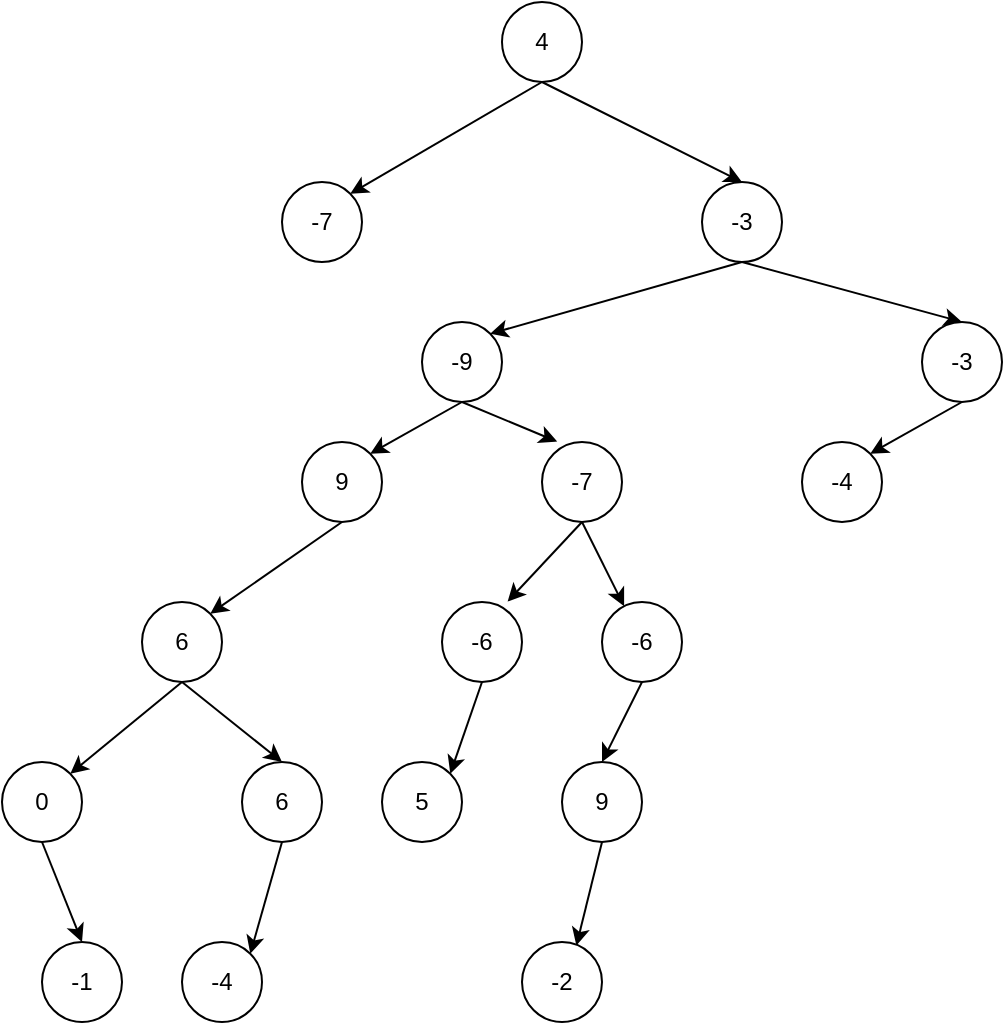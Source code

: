 <mxfile version="14.9.6" type="github">
  <diagram id="ejN9pkBIwQDCIyMe19XY" name="Page-1">
    <mxGraphModel dx="1550" dy="835" grid="1" gridSize="10" guides="1" tooltips="1" connect="1" arrows="1" fold="1" page="1" pageScale="1" pageWidth="827" pageHeight="1169" math="0" shadow="0">
      <root>
        <mxCell id="0" />
        <mxCell id="1" parent="0" />
        <mxCell id="hFdDT_14DQBR93CSSTal-22" style="edgeStyle=none;rounded=0;orthogonalLoop=1;jettySize=auto;html=1;exitX=0.5;exitY=1;exitDx=0;exitDy=0;entryX=1;entryY=0;entryDx=0;entryDy=0;" edge="1" parent="1" source="hFdDT_14DQBR93CSSTal-1" target="hFdDT_14DQBR93CSSTal-2">
          <mxGeometry relative="1" as="geometry" />
        </mxCell>
        <mxCell id="hFdDT_14DQBR93CSSTal-23" style="edgeStyle=none;rounded=0;orthogonalLoop=1;jettySize=auto;html=1;exitX=0.5;exitY=1;exitDx=0;exitDy=0;entryX=0.5;entryY=0;entryDx=0;entryDy=0;" edge="1" parent="1" source="hFdDT_14DQBR93CSSTal-1" target="hFdDT_14DQBR93CSSTal-3">
          <mxGeometry relative="1" as="geometry" />
        </mxCell>
        <mxCell id="hFdDT_14DQBR93CSSTal-1" value="4" style="ellipse;whiteSpace=wrap;html=1;aspect=fixed;" vertex="1" parent="1">
          <mxGeometry x="340" y="140" width="40" height="40" as="geometry" />
        </mxCell>
        <mxCell id="hFdDT_14DQBR93CSSTal-2" value="-7" style="ellipse;whiteSpace=wrap;html=1;aspect=fixed;" vertex="1" parent="1">
          <mxGeometry x="230" y="230" width="40" height="40" as="geometry" />
        </mxCell>
        <mxCell id="hFdDT_14DQBR93CSSTal-24" style="edgeStyle=none;rounded=0;orthogonalLoop=1;jettySize=auto;html=1;exitX=0.5;exitY=1;exitDx=0;exitDy=0;entryX=1;entryY=0;entryDx=0;entryDy=0;" edge="1" parent="1" source="hFdDT_14DQBR93CSSTal-3" target="hFdDT_14DQBR93CSSTal-4">
          <mxGeometry relative="1" as="geometry" />
        </mxCell>
        <mxCell id="hFdDT_14DQBR93CSSTal-25" style="edgeStyle=none;rounded=0;orthogonalLoop=1;jettySize=auto;html=1;exitX=0.5;exitY=1;exitDx=0;exitDy=0;entryX=0.5;entryY=0;entryDx=0;entryDy=0;" edge="1" parent="1" source="hFdDT_14DQBR93CSSTal-3" target="hFdDT_14DQBR93CSSTal-5">
          <mxGeometry relative="1" as="geometry" />
        </mxCell>
        <mxCell id="hFdDT_14DQBR93CSSTal-3" value="-3" style="ellipse;whiteSpace=wrap;html=1;aspect=fixed;" vertex="1" parent="1">
          <mxGeometry x="440" y="230" width="40" height="40" as="geometry" />
        </mxCell>
        <mxCell id="hFdDT_14DQBR93CSSTal-26" style="edgeStyle=none;rounded=0;orthogonalLoop=1;jettySize=auto;html=1;exitX=0.5;exitY=1;exitDx=0;exitDy=0;entryX=1;entryY=0;entryDx=0;entryDy=0;" edge="1" parent="1" source="hFdDT_14DQBR93CSSTal-4" target="hFdDT_14DQBR93CSSTal-6">
          <mxGeometry relative="1" as="geometry" />
        </mxCell>
        <mxCell id="hFdDT_14DQBR93CSSTal-27" style="edgeStyle=none;rounded=0;orthogonalLoop=1;jettySize=auto;html=1;exitX=0.5;exitY=1;exitDx=0;exitDy=0;entryX=0.19;entryY=-0.005;entryDx=0;entryDy=0;entryPerimeter=0;" edge="1" parent="1" source="hFdDT_14DQBR93CSSTal-4" target="hFdDT_14DQBR93CSSTal-7">
          <mxGeometry relative="1" as="geometry" />
        </mxCell>
        <mxCell id="hFdDT_14DQBR93CSSTal-4" value="-9" style="ellipse;whiteSpace=wrap;html=1;aspect=fixed;" vertex="1" parent="1">
          <mxGeometry x="300" y="300" width="40" height="40" as="geometry" />
        </mxCell>
        <mxCell id="hFdDT_14DQBR93CSSTal-28" style="edgeStyle=none;rounded=0;orthogonalLoop=1;jettySize=auto;html=1;exitX=0.5;exitY=1;exitDx=0;exitDy=0;entryX=1;entryY=0;entryDx=0;entryDy=0;" edge="1" parent="1" source="hFdDT_14DQBR93CSSTal-5" target="hFdDT_14DQBR93CSSTal-8">
          <mxGeometry relative="1" as="geometry" />
        </mxCell>
        <mxCell id="hFdDT_14DQBR93CSSTal-5" value="-3" style="ellipse;whiteSpace=wrap;html=1;aspect=fixed;" vertex="1" parent="1">
          <mxGeometry x="550" y="300" width="40" height="40" as="geometry" />
        </mxCell>
        <mxCell id="hFdDT_14DQBR93CSSTal-29" style="edgeStyle=none;rounded=0;orthogonalLoop=1;jettySize=auto;html=1;exitX=0.5;exitY=1;exitDx=0;exitDy=0;entryX=1;entryY=0;entryDx=0;entryDy=0;" edge="1" parent="1" source="hFdDT_14DQBR93CSSTal-6" target="hFdDT_14DQBR93CSSTal-9">
          <mxGeometry relative="1" as="geometry" />
        </mxCell>
        <mxCell id="hFdDT_14DQBR93CSSTal-6" value="9" style="ellipse;whiteSpace=wrap;html=1;aspect=fixed;" vertex="1" parent="1">
          <mxGeometry x="240" y="360" width="40" height="40" as="geometry" />
        </mxCell>
        <mxCell id="hFdDT_14DQBR93CSSTal-30" style="edgeStyle=none;rounded=0;orthogonalLoop=1;jettySize=auto;html=1;exitX=0.5;exitY=1;exitDx=0;exitDy=0;entryX=0.82;entryY=-0.005;entryDx=0;entryDy=0;entryPerimeter=0;" edge="1" parent="1" source="hFdDT_14DQBR93CSSTal-7" target="hFdDT_14DQBR93CSSTal-10">
          <mxGeometry relative="1" as="geometry" />
        </mxCell>
        <mxCell id="hFdDT_14DQBR93CSSTal-31" style="edgeStyle=none;rounded=0;orthogonalLoop=1;jettySize=auto;html=1;exitX=0.5;exitY=1;exitDx=0;exitDy=0;" edge="1" parent="1" source="hFdDT_14DQBR93CSSTal-7" target="hFdDT_14DQBR93CSSTal-11">
          <mxGeometry relative="1" as="geometry" />
        </mxCell>
        <mxCell id="hFdDT_14DQBR93CSSTal-7" value="-7" style="ellipse;whiteSpace=wrap;html=1;aspect=fixed;" vertex="1" parent="1">
          <mxGeometry x="360" y="360" width="40" height="40" as="geometry" />
        </mxCell>
        <mxCell id="hFdDT_14DQBR93CSSTal-8" value="-4" style="ellipse;whiteSpace=wrap;html=1;aspect=fixed;" vertex="1" parent="1">
          <mxGeometry x="490" y="360" width="40" height="40" as="geometry" />
        </mxCell>
        <mxCell id="hFdDT_14DQBR93CSSTal-32" style="edgeStyle=none;rounded=0;orthogonalLoop=1;jettySize=auto;html=1;exitX=0.5;exitY=1;exitDx=0;exitDy=0;entryX=1;entryY=0;entryDx=0;entryDy=0;" edge="1" parent="1" source="hFdDT_14DQBR93CSSTal-9" target="hFdDT_14DQBR93CSSTal-12">
          <mxGeometry relative="1" as="geometry" />
        </mxCell>
        <mxCell id="hFdDT_14DQBR93CSSTal-33" style="edgeStyle=none;rounded=0;orthogonalLoop=1;jettySize=auto;html=1;exitX=0.5;exitY=1;exitDx=0;exitDy=0;entryX=0.5;entryY=0;entryDx=0;entryDy=0;" edge="1" parent="1" source="hFdDT_14DQBR93CSSTal-9" target="hFdDT_14DQBR93CSSTal-13">
          <mxGeometry relative="1" as="geometry" />
        </mxCell>
        <mxCell id="hFdDT_14DQBR93CSSTal-9" value="6" style="ellipse;whiteSpace=wrap;html=1;aspect=fixed;" vertex="1" parent="1">
          <mxGeometry x="160" y="440" width="40" height="40" as="geometry" />
        </mxCell>
        <mxCell id="hFdDT_14DQBR93CSSTal-16" style="rounded=0;orthogonalLoop=1;jettySize=auto;html=1;exitX=0.5;exitY=1;exitDx=0;exitDy=0;entryX=1;entryY=0;entryDx=0;entryDy=0;" edge="1" parent="1" source="hFdDT_14DQBR93CSSTal-10" target="hFdDT_14DQBR93CSSTal-14">
          <mxGeometry relative="1" as="geometry" />
        </mxCell>
        <mxCell id="hFdDT_14DQBR93CSSTal-10" value="-6" style="ellipse;whiteSpace=wrap;html=1;aspect=fixed;" vertex="1" parent="1">
          <mxGeometry x="310" y="440" width="40" height="40" as="geometry" />
        </mxCell>
        <mxCell id="hFdDT_14DQBR93CSSTal-17" style="edgeStyle=none;rounded=0;orthogonalLoop=1;jettySize=auto;html=1;exitX=0.5;exitY=1;exitDx=0;exitDy=0;entryX=0.5;entryY=0;entryDx=0;entryDy=0;" edge="1" parent="1" source="hFdDT_14DQBR93CSSTal-11" target="hFdDT_14DQBR93CSSTal-15">
          <mxGeometry relative="1" as="geometry" />
        </mxCell>
        <mxCell id="hFdDT_14DQBR93CSSTal-11" value="-6" style="ellipse;whiteSpace=wrap;html=1;aspect=fixed;" vertex="1" parent="1">
          <mxGeometry x="390" y="440" width="40" height="40" as="geometry" />
        </mxCell>
        <mxCell id="hFdDT_14DQBR93CSSTal-19" style="edgeStyle=none;rounded=0;orthogonalLoop=1;jettySize=auto;html=1;exitX=0.5;exitY=1;exitDx=0;exitDy=0;entryX=0.5;entryY=0;entryDx=0;entryDy=0;" edge="1" parent="1" source="hFdDT_14DQBR93CSSTal-12" target="hFdDT_14DQBR93CSSTal-18">
          <mxGeometry relative="1" as="geometry" />
        </mxCell>
        <mxCell id="hFdDT_14DQBR93CSSTal-12" value="0" style="ellipse;whiteSpace=wrap;html=1;aspect=fixed;" vertex="1" parent="1">
          <mxGeometry x="90" y="520" width="40" height="40" as="geometry" />
        </mxCell>
        <mxCell id="hFdDT_14DQBR93CSSTal-21" style="edgeStyle=none;rounded=0;orthogonalLoop=1;jettySize=auto;html=1;exitX=0.5;exitY=1;exitDx=0;exitDy=0;entryX=1;entryY=0;entryDx=0;entryDy=0;" edge="1" parent="1" source="hFdDT_14DQBR93CSSTal-13" target="hFdDT_14DQBR93CSSTal-20">
          <mxGeometry relative="1" as="geometry" />
        </mxCell>
        <mxCell id="hFdDT_14DQBR93CSSTal-13" value="6" style="ellipse;whiteSpace=wrap;html=1;aspect=fixed;" vertex="1" parent="1">
          <mxGeometry x="210" y="520" width="40" height="40" as="geometry" />
        </mxCell>
        <mxCell id="hFdDT_14DQBR93CSSTal-14" value="5" style="ellipse;whiteSpace=wrap;html=1;aspect=fixed;" vertex="1" parent="1">
          <mxGeometry x="280" y="520" width="40" height="40" as="geometry" />
        </mxCell>
        <mxCell id="hFdDT_14DQBR93CSSTal-35" style="edgeStyle=none;rounded=0;orthogonalLoop=1;jettySize=auto;html=1;exitX=0.5;exitY=1;exitDx=0;exitDy=0;entryX=0.68;entryY=0.045;entryDx=0;entryDy=0;entryPerimeter=0;" edge="1" parent="1" source="hFdDT_14DQBR93CSSTal-15" target="hFdDT_14DQBR93CSSTal-34">
          <mxGeometry relative="1" as="geometry" />
        </mxCell>
        <mxCell id="hFdDT_14DQBR93CSSTal-15" value="9" style="ellipse;whiteSpace=wrap;html=1;aspect=fixed;" vertex="1" parent="1">
          <mxGeometry x="370" y="520" width="40" height="40" as="geometry" />
        </mxCell>
        <mxCell id="hFdDT_14DQBR93CSSTal-18" value="-1" style="ellipse;whiteSpace=wrap;html=1;aspect=fixed;" vertex="1" parent="1">
          <mxGeometry x="110" y="610" width="40" height="40" as="geometry" />
        </mxCell>
        <mxCell id="hFdDT_14DQBR93CSSTal-20" value="-4" style="ellipse;whiteSpace=wrap;html=1;aspect=fixed;" vertex="1" parent="1">
          <mxGeometry x="180" y="610" width="40" height="40" as="geometry" />
        </mxCell>
        <mxCell id="hFdDT_14DQBR93CSSTal-34" value="-2" style="ellipse;whiteSpace=wrap;html=1;aspect=fixed;" vertex="1" parent="1">
          <mxGeometry x="350" y="610" width="40" height="40" as="geometry" />
        </mxCell>
      </root>
    </mxGraphModel>
  </diagram>
</mxfile>

